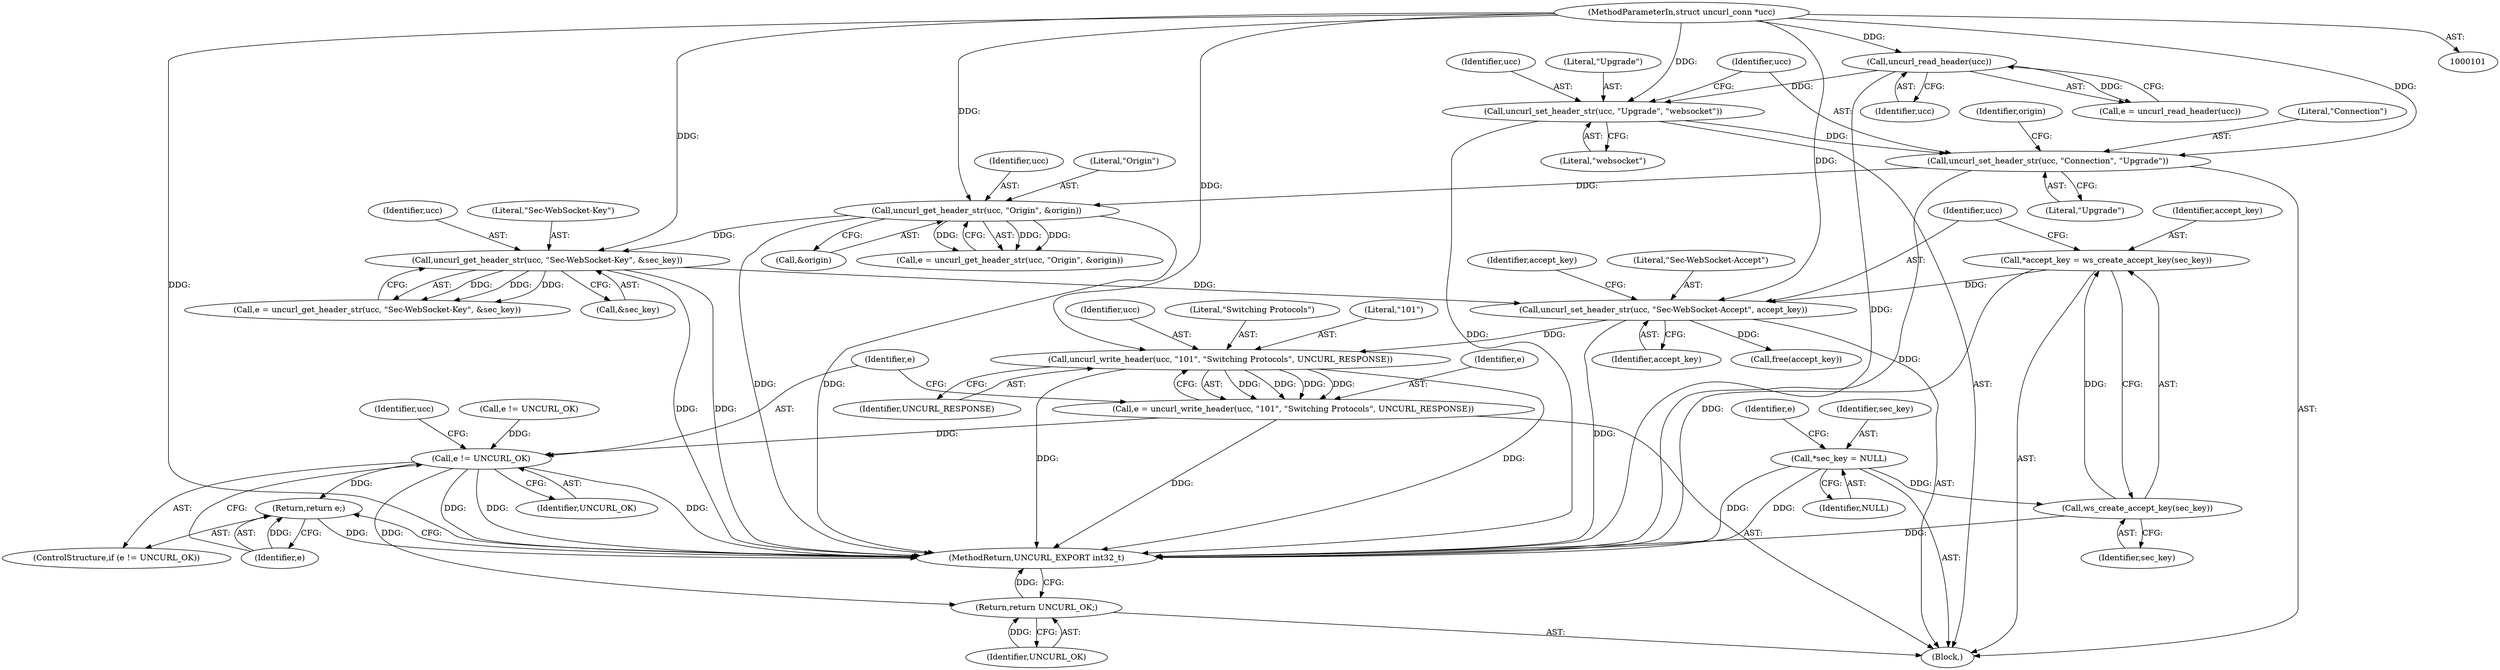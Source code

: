 digraph "0_uncurl_448cd13e7b18c83855d706c564341ddd1e38e769@API" {
"1000214" [label="(Call,uncurl_write_header(ucc, \"101\", \"Switching Protocols\", UNCURL_RESPONSE))"];
"1000206" [label="(Call,uncurl_set_header_str(ucc, \"Sec-WebSocket-Accept\", accept_key))"];
"1000190" [label="(Call,uncurl_get_header_str(ucc, \"Sec-WebSocket-Key\", &sec_key))"];
"1000131" [label="(Call,uncurl_get_header_str(ucc, \"Origin\", &origin))"];
"1000121" [label="(Call,uncurl_set_header_str(ucc, \"Connection\", \"Upgrade\"))"];
"1000117" [label="(Call,uncurl_set_header_str(ucc, \"Upgrade\", \"websocket\"))"];
"1000109" [label="(Call,uncurl_read_header(ucc))"];
"1000102" [label="(MethodParameterIn,struct uncurl_conn *ucc)"];
"1000202" [label="(Call,*accept_key = ws_create_accept_key(sec_key))"];
"1000204" [label="(Call,ws_create_accept_key(sec_key))"];
"1000185" [label="(Call,*sec_key = NULL)"];
"1000212" [label="(Call,e = uncurl_write_header(ucc, \"101\", \"Switching Protocols\", UNCURL_RESPONSE))"];
"1000220" [label="(Call,e != UNCURL_OK)"];
"1000223" [label="(Return,return e;)"];
"1000230" [label="(Return,return UNCURL_OK;)"];
"1000191" [label="(Identifier,ucc)"];
"1000219" [label="(ControlStructure,if (e != UNCURL_OK))"];
"1000231" [label="(Identifier,UNCURL_OK)"];
"1000122" [label="(Identifier,ucc)"];
"1000232" [label="(MethodReturn,UNCURL_EXPORT int32_t)"];
"1000230" [label="(Return,return UNCURL_OK;)"];
"1000223" [label="(Return,return e;)"];
"1000227" [label="(Identifier,ucc)"];
"1000222" [label="(Identifier,UNCURL_OK)"];
"1000214" [label="(Call,uncurl_write_header(ucc, \"101\", \"Switching Protocols\", UNCURL_RESPONSE))"];
"1000218" [label="(Identifier,UNCURL_RESPONSE)"];
"1000118" [label="(Identifier,ucc)"];
"1000192" [label="(Literal,\"Sec-WebSocket-Key\")"];
"1000206" [label="(Call,uncurl_set_header_str(ucc, \"Sec-WebSocket-Accept\", accept_key))"];
"1000187" [label="(Identifier,NULL)"];
"1000207" [label="(Identifier,ucc)"];
"1000213" [label="(Identifier,e)"];
"1000107" [label="(Call,e = uncurl_read_header(ucc))"];
"1000205" [label="(Identifier,sec_key)"];
"1000133" [label="(Literal,\"Origin\")"];
"1000224" [label="(Identifier,e)"];
"1000221" [label="(Identifier,e)"];
"1000208" [label="(Literal,\"Sec-WebSocket-Accept\")"];
"1000209" [label="(Identifier,accept_key)"];
"1000203" [label="(Identifier,accept_key)"];
"1000186" [label="(Identifier,sec_key)"];
"1000109" [label="(Call,uncurl_read_header(ucc))"];
"1000210" [label="(Call,free(accept_key))"];
"1000193" [label="(Call,&sec_key)"];
"1000110" [label="(Identifier,ucc)"];
"1000131" [label="(Call,uncurl_get_header_str(ucc, \"Origin\", &origin))"];
"1000215" [label="(Identifier,ucc)"];
"1000190" [label="(Call,uncurl_get_header_str(ucc, \"Sec-WebSocket-Key\", &sec_key))"];
"1000212" [label="(Call,e = uncurl_write_header(ucc, \"101\", \"Switching Protocols\", UNCURL_RESPONSE))"];
"1000129" [label="(Call,e = uncurl_get_header_str(ucc, \"Origin\", &origin))"];
"1000202" [label="(Call,*accept_key = ws_create_accept_key(sec_key))"];
"1000217" [label="(Literal,\"Switching Protocols\")"];
"1000121" [label="(Call,uncurl_set_header_str(ucc, \"Connection\", \"Upgrade\"))"];
"1000185" [label="(Call,*sec_key = NULL)"];
"1000188" [label="(Call,e = uncurl_get_header_str(ucc, \"Sec-WebSocket-Key\", &sec_key))"];
"1000216" [label="(Literal,\"101\")"];
"1000102" [label="(MethodParameterIn,struct uncurl_conn *ucc)"];
"1000105" [label="(Block,)"];
"1000123" [label="(Literal,\"Connection\")"];
"1000134" [label="(Call,&origin)"];
"1000204" [label="(Call,ws_create_accept_key(sec_key))"];
"1000220" [label="(Call,e != UNCURL_OK)"];
"1000132" [label="(Identifier,ucc)"];
"1000196" [label="(Call,e != UNCURL_OK)"];
"1000127" [label="(Identifier,origin)"];
"1000189" [label="(Identifier,e)"];
"1000124" [label="(Literal,\"Upgrade\")"];
"1000117" [label="(Call,uncurl_set_header_str(ucc, \"Upgrade\", \"websocket\"))"];
"1000120" [label="(Literal,\"websocket\")"];
"1000119" [label="(Literal,\"Upgrade\")"];
"1000211" [label="(Identifier,accept_key)"];
"1000214" -> "1000212"  [label="AST: "];
"1000214" -> "1000218"  [label="CFG: "];
"1000215" -> "1000214"  [label="AST: "];
"1000216" -> "1000214"  [label="AST: "];
"1000217" -> "1000214"  [label="AST: "];
"1000218" -> "1000214"  [label="AST: "];
"1000212" -> "1000214"  [label="CFG: "];
"1000214" -> "1000232"  [label="DDG: "];
"1000214" -> "1000232"  [label="DDG: "];
"1000214" -> "1000212"  [label="DDG: "];
"1000214" -> "1000212"  [label="DDG: "];
"1000214" -> "1000212"  [label="DDG: "];
"1000214" -> "1000212"  [label="DDG: "];
"1000206" -> "1000214"  [label="DDG: "];
"1000102" -> "1000214"  [label="DDG: "];
"1000206" -> "1000105"  [label="AST: "];
"1000206" -> "1000209"  [label="CFG: "];
"1000207" -> "1000206"  [label="AST: "];
"1000208" -> "1000206"  [label="AST: "];
"1000209" -> "1000206"  [label="AST: "];
"1000211" -> "1000206"  [label="CFG: "];
"1000206" -> "1000232"  [label="DDG: "];
"1000190" -> "1000206"  [label="DDG: "];
"1000102" -> "1000206"  [label="DDG: "];
"1000202" -> "1000206"  [label="DDG: "];
"1000206" -> "1000210"  [label="DDG: "];
"1000190" -> "1000188"  [label="AST: "];
"1000190" -> "1000193"  [label="CFG: "];
"1000191" -> "1000190"  [label="AST: "];
"1000192" -> "1000190"  [label="AST: "];
"1000193" -> "1000190"  [label="AST: "];
"1000188" -> "1000190"  [label="CFG: "];
"1000190" -> "1000232"  [label="DDG: "];
"1000190" -> "1000232"  [label="DDG: "];
"1000190" -> "1000188"  [label="DDG: "];
"1000190" -> "1000188"  [label="DDG: "];
"1000190" -> "1000188"  [label="DDG: "];
"1000131" -> "1000190"  [label="DDG: "];
"1000102" -> "1000190"  [label="DDG: "];
"1000131" -> "1000129"  [label="AST: "];
"1000131" -> "1000134"  [label="CFG: "];
"1000132" -> "1000131"  [label="AST: "];
"1000133" -> "1000131"  [label="AST: "];
"1000134" -> "1000131"  [label="AST: "];
"1000129" -> "1000131"  [label="CFG: "];
"1000131" -> "1000232"  [label="DDG: "];
"1000131" -> "1000232"  [label="DDG: "];
"1000131" -> "1000129"  [label="DDG: "];
"1000131" -> "1000129"  [label="DDG: "];
"1000131" -> "1000129"  [label="DDG: "];
"1000121" -> "1000131"  [label="DDG: "];
"1000102" -> "1000131"  [label="DDG: "];
"1000121" -> "1000105"  [label="AST: "];
"1000121" -> "1000124"  [label="CFG: "];
"1000122" -> "1000121"  [label="AST: "];
"1000123" -> "1000121"  [label="AST: "];
"1000124" -> "1000121"  [label="AST: "];
"1000127" -> "1000121"  [label="CFG: "];
"1000121" -> "1000232"  [label="DDG: "];
"1000117" -> "1000121"  [label="DDG: "];
"1000102" -> "1000121"  [label="DDG: "];
"1000117" -> "1000105"  [label="AST: "];
"1000117" -> "1000120"  [label="CFG: "];
"1000118" -> "1000117"  [label="AST: "];
"1000119" -> "1000117"  [label="AST: "];
"1000120" -> "1000117"  [label="AST: "];
"1000122" -> "1000117"  [label="CFG: "];
"1000117" -> "1000232"  [label="DDG: "];
"1000109" -> "1000117"  [label="DDG: "];
"1000102" -> "1000117"  [label="DDG: "];
"1000109" -> "1000107"  [label="AST: "];
"1000109" -> "1000110"  [label="CFG: "];
"1000110" -> "1000109"  [label="AST: "];
"1000107" -> "1000109"  [label="CFG: "];
"1000109" -> "1000232"  [label="DDG: "];
"1000109" -> "1000107"  [label="DDG: "];
"1000102" -> "1000109"  [label="DDG: "];
"1000102" -> "1000101"  [label="AST: "];
"1000102" -> "1000232"  [label="DDG: "];
"1000202" -> "1000105"  [label="AST: "];
"1000202" -> "1000204"  [label="CFG: "];
"1000203" -> "1000202"  [label="AST: "];
"1000204" -> "1000202"  [label="AST: "];
"1000207" -> "1000202"  [label="CFG: "];
"1000202" -> "1000232"  [label="DDG: "];
"1000204" -> "1000202"  [label="DDG: "];
"1000204" -> "1000205"  [label="CFG: "];
"1000205" -> "1000204"  [label="AST: "];
"1000204" -> "1000232"  [label="DDG: "];
"1000185" -> "1000204"  [label="DDG: "];
"1000185" -> "1000105"  [label="AST: "];
"1000185" -> "1000187"  [label="CFG: "];
"1000186" -> "1000185"  [label="AST: "];
"1000187" -> "1000185"  [label="AST: "];
"1000189" -> "1000185"  [label="CFG: "];
"1000185" -> "1000232"  [label="DDG: "];
"1000185" -> "1000232"  [label="DDG: "];
"1000212" -> "1000105"  [label="AST: "];
"1000213" -> "1000212"  [label="AST: "];
"1000221" -> "1000212"  [label="CFG: "];
"1000212" -> "1000232"  [label="DDG: "];
"1000212" -> "1000220"  [label="DDG: "];
"1000220" -> "1000219"  [label="AST: "];
"1000220" -> "1000222"  [label="CFG: "];
"1000221" -> "1000220"  [label="AST: "];
"1000222" -> "1000220"  [label="AST: "];
"1000224" -> "1000220"  [label="CFG: "];
"1000227" -> "1000220"  [label="CFG: "];
"1000220" -> "1000232"  [label="DDG: "];
"1000220" -> "1000232"  [label="DDG: "];
"1000220" -> "1000232"  [label="DDG: "];
"1000196" -> "1000220"  [label="DDG: "];
"1000220" -> "1000223"  [label="DDG: "];
"1000220" -> "1000230"  [label="DDG: "];
"1000223" -> "1000219"  [label="AST: "];
"1000223" -> "1000224"  [label="CFG: "];
"1000224" -> "1000223"  [label="AST: "];
"1000232" -> "1000223"  [label="CFG: "];
"1000223" -> "1000232"  [label="DDG: "];
"1000224" -> "1000223"  [label="DDG: "];
"1000230" -> "1000105"  [label="AST: "];
"1000230" -> "1000231"  [label="CFG: "];
"1000231" -> "1000230"  [label="AST: "];
"1000232" -> "1000230"  [label="CFG: "];
"1000230" -> "1000232"  [label="DDG: "];
"1000231" -> "1000230"  [label="DDG: "];
}
